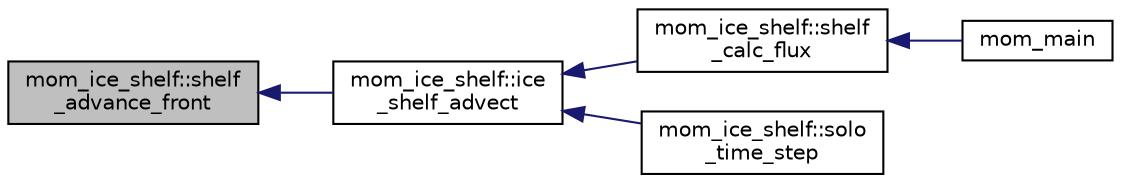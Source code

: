 digraph "mom_ice_shelf::shelf_advance_front"
{
 // INTERACTIVE_SVG=YES
  edge [fontname="Helvetica",fontsize="10",labelfontname="Helvetica",labelfontsize="10"];
  node [fontname="Helvetica",fontsize="10",shape=record];
  rankdir="LR";
  Node326 [label="mom_ice_shelf::shelf\l_advance_front",height=0.2,width=0.4,color="black", fillcolor="grey75", style="filled", fontcolor="black"];
  Node326 -> Node327 [dir="back",color="midnightblue",fontsize="10",style="solid",fontname="Helvetica"];
  Node327 [label="mom_ice_shelf::ice\l_shelf_advect",height=0.2,width=0.4,color="black", fillcolor="white", style="filled",URL="$namespacemom__ice__shelf.html#a6a07543d5e828b759f18def33ca4feda"];
  Node327 -> Node328 [dir="back",color="midnightblue",fontsize="10",style="solid",fontname="Helvetica"];
  Node328 [label="mom_ice_shelf::shelf\l_calc_flux",height=0.2,width=0.4,color="black", fillcolor="white", style="filled",URL="$namespacemom__ice__shelf.html#a3b0e0cc9f36c5197236cc05867b780df",tooltip="Calculates fluxes between the ocean and ice-shelf using the three-equations formulation (optional to ..."];
  Node328 -> Node329 [dir="back",color="midnightblue",fontsize="10",style="solid",fontname="Helvetica"];
  Node329 [label="mom_main",height=0.2,width=0.4,color="black", fillcolor="white", style="filled",URL="$MOM__driver_8F90.html#a08fffeb2d8e8acbf9ed4609be6d258c6"];
  Node327 -> Node330 [dir="back",color="midnightblue",fontsize="10",style="solid",fontname="Helvetica"];
  Node330 [label="mom_ice_shelf::solo\l_time_step",height=0.2,width=0.4,color="black", fillcolor="white", style="filled",URL="$namespacemom__ice__shelf.html#ac084bdc5be4e708e3263488e9574a3c9"];
}

